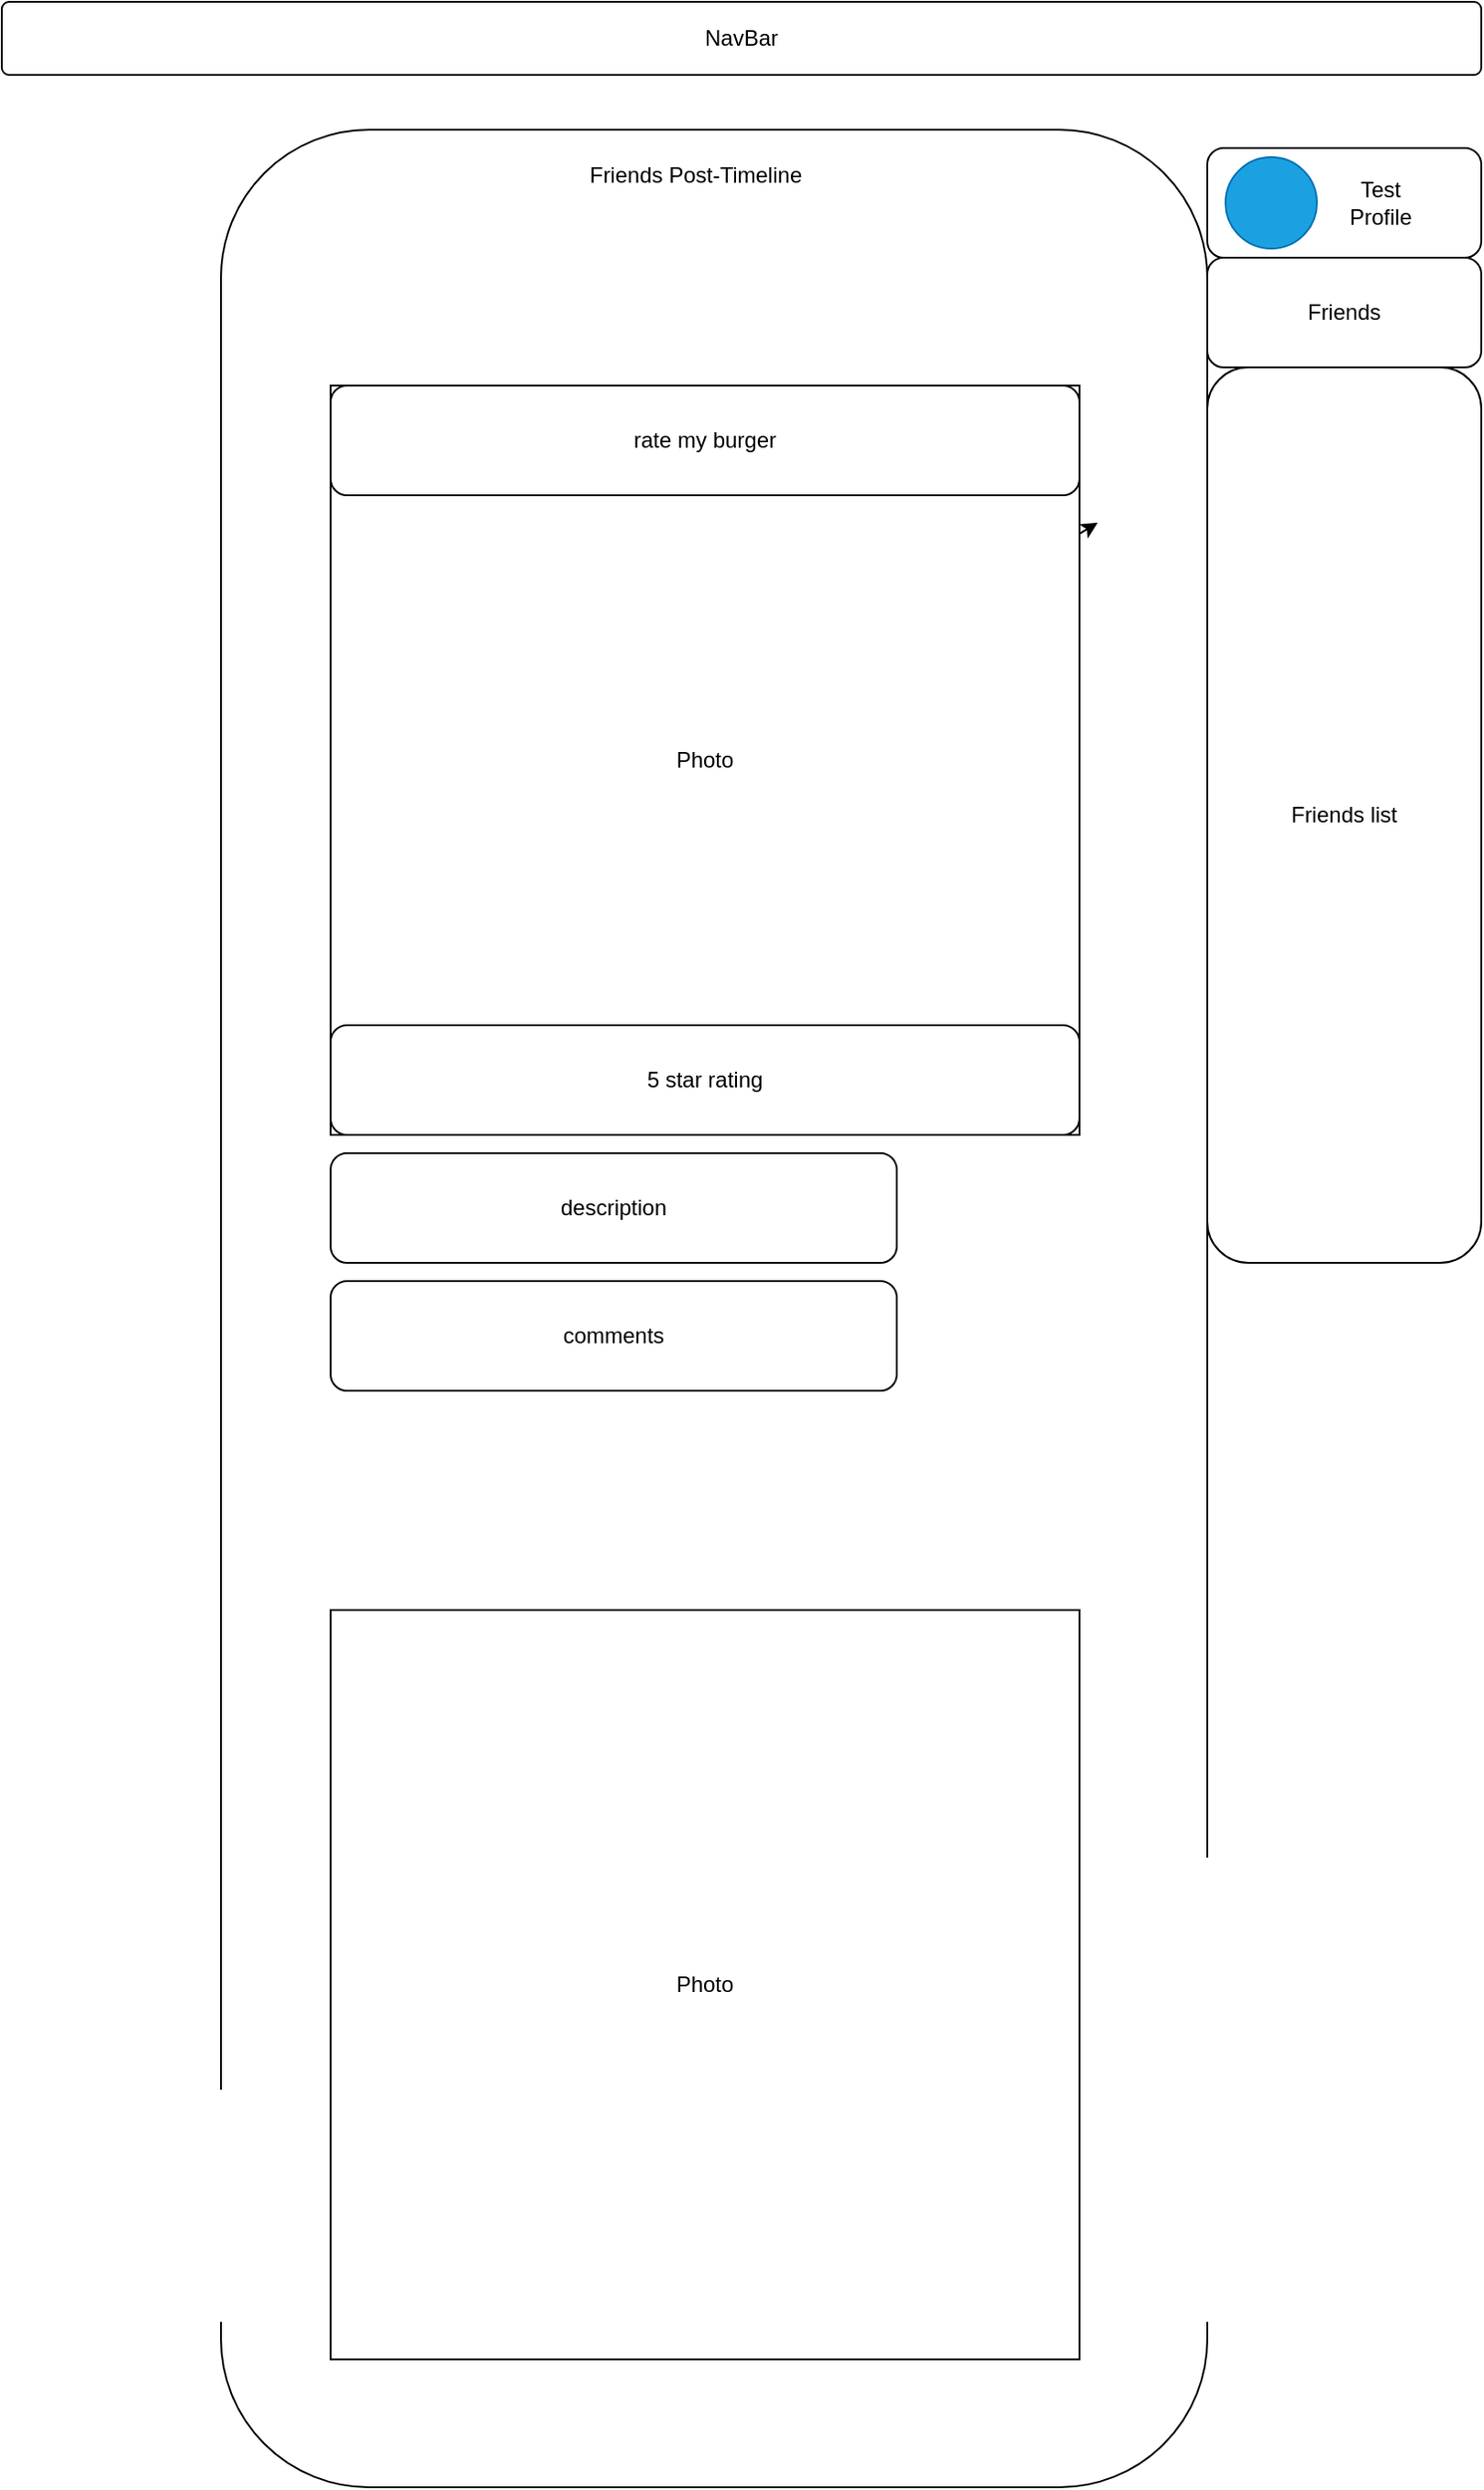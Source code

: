<mxfile>
    <diagram id="hp6dUREBfMxecFaSEgoJ" name="Page-1">
        <mxGraphModel dx="1758" dy="638" grid="1" gridSize="10" guides="1" tooltips="1" connect="1" arrows="1" fold="1" page="1" pageScale="1" pageWidth="850" pageHeight="1100" math="0" shadow="0">
            <root>
                <mxCell id="0"/>
                <mxCell id="1" parent="0"/>
                <mxCell id="13" value="Friends" style="rounded=1;whiteSpace=wrap;html=1;" parent="1" vertex="1">
                    <mxGeometry x="140" y="80" width="540" height="1290" as="geometry"/>
                </mxCell>
                <mxCell id="2" value="NavBar" style="rounded=1;arcSize=10;whiteSpace=wrap;html=1;align=center;" parent="1" vertex="1">
                    <mxGeometry x="20" y="10" width="810" height="40" as="geometry"/>
                </mxCell>
                <mxCell id="4" style="edgeStyle=none;html=1;" parent="1" source="3" edge="1">
                    <mxGeometry relative="1" as="geometry">
                        <mxPoint x="620" y="295" as="targetPoint"/>
                        <Array as="points">
                            <mxPoint x="620" y="295"/>
                        </Array>
                    </mxGeometry>
                </mxCell>
                <mxCell id="3" value="Photo" style="whiteSpace=wrap;html=1;aspect=fixed;" parent="1" vertex="1">
                    <mxGeometry x="200" y="220" width="410" height="410" as="geometry"/>
                </mxCell>
                <mxCell id="5" value="comments" style="rounded=1;whiteSpace=wrap;html=1;" parent="1" vertex="1">
                    <mxGeometry x="200" y="710" width="310" height="60" as="geometry"/>
                </mxCell>
                <mxCell id="6" value="Photo" style="whiteSpace=wrap;html=1;aspect=fixed;" parent="1" vertex="1">
                    <mxGeometry x="200" y="890" width="410" height="410" as="geometry"/>
                </mxCell>
                <mxCell id="7" value="rate my burger" style="rounded=1;whiteSpace=wrap;html=1;" parent="1" vertex="1">
                    <mxGeometry x="200" y="220" width="410" height="60" as="geometry"/>
                </mxCell>
                <mxCell id="8" value="description" style="rounded=1;whiteSpace=wrap;html=1;" parent="1" vertex="1">
                    <mxGeometry x="200" y="640" width="310" height="60" as="geometry"/>
                </mxCell>
                <mxCell id="9" value="5 star rating" style="rounded=1;whiteSpace=wrap;html=1;" parent="1" vertex="1">
                    <mxGeometry x="200" y="570" width="410" height="60" as="geometry"/>
                </mxCell>
                <mxCell id="10" value="Friends list" style="rounded=1;whiteSpace=wrap;html=1;" parent="1" vertex="1">
                    <mxGeometry x="680" y="210" width="150" height="490" as="geometry"/>
                </mxCell>
                <mxCell id="14" value="Friends" style="rounded=1;whiteSpace=wrap;html=1;" parent="1" vertex="1">
                    <mxGeometry x="680" y="150" width="150" height="60" as="geometry"/>
                </mxCell>
                <mxCell id="15" value="Friends Post-Timeline" style="text;html=1;strokeColor=none;fillColor=none;align=center;verticalAlign=middle;whiteSpace=wrap;rounded=0;" vertex="1" parent="1">
                    <mxGeometry x="250" y="90" width="300" height="30" as="geometry"/>
                </mxCell>
                <mxCell id="16" value="" style="rounded=1;whiteSpace=wrap;html=1;" vertex="1" parent="1">
                    <mxGeometry x="680" y="90" width="150" height="60" as="geometry"/>
                </mxCell>
                <mxCell id="17" value="" style="ellipse;whiteSpace=wrap;html=1;aspect=fixed;fillColor=#1ba1e2;fontColor=#ffffff;strokeColor=#006EAF;" vertex="1" parent="1">
                    <mxGeometry x="690" y="95" width="50" height="50" as="geometry"/>
                </mxCell>
                <mxCell id="18" value="Test&lt;br&gt;Profile" style="text;html=1;strokeColor=none;fillColor=none;align=center;verticalAlign=middle;whiteSpace=wrap;rounded=0;" vertex="1" parent="1">
                    <mxGeometry x="730" y="107.5" width="90" height="25" as="geometry"/>
                </mxCell>
            </root>
        </mxGraphModel>
    </diagram>
</mxfile>